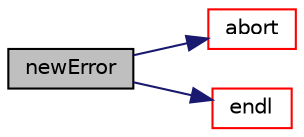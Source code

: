 digraph "newError"
{
  bgcolor="transparent";
  edge [fontname="Helvetica",fontsize="10",labelfontname="Helvetica",labelfontsize="10"];
  node [fontname="Helvetica",fontsize="10",shape=record];
  rankdir="LR";
  Node99100 [label="newError",height=0.2,width=0.4,color="black", fillcolor="grey75", style="filled", fontcolor="black"];
  Node99100 -> Node99101 [color="midnightblue",fontsize="10",style="solid",fontname="Helvetica"];
  Node99101 [label="abort",height=0.2,width=0.4,color="red",URL="$a21851.html#a447107a607d03e417307c203fa5fb44b"];
  Node99100 -> Node99116 [color="midnightblue",fontsize="10",style="solid",fontname="Helvetica"];
  Node99116 [label="endl",height=0.2,width=0.4,color="red",URL="$a21851.html#a2db8fe02a0d3909e9351bb4275b23ce4",tooltip="Add newline and flush stream. "];
}
